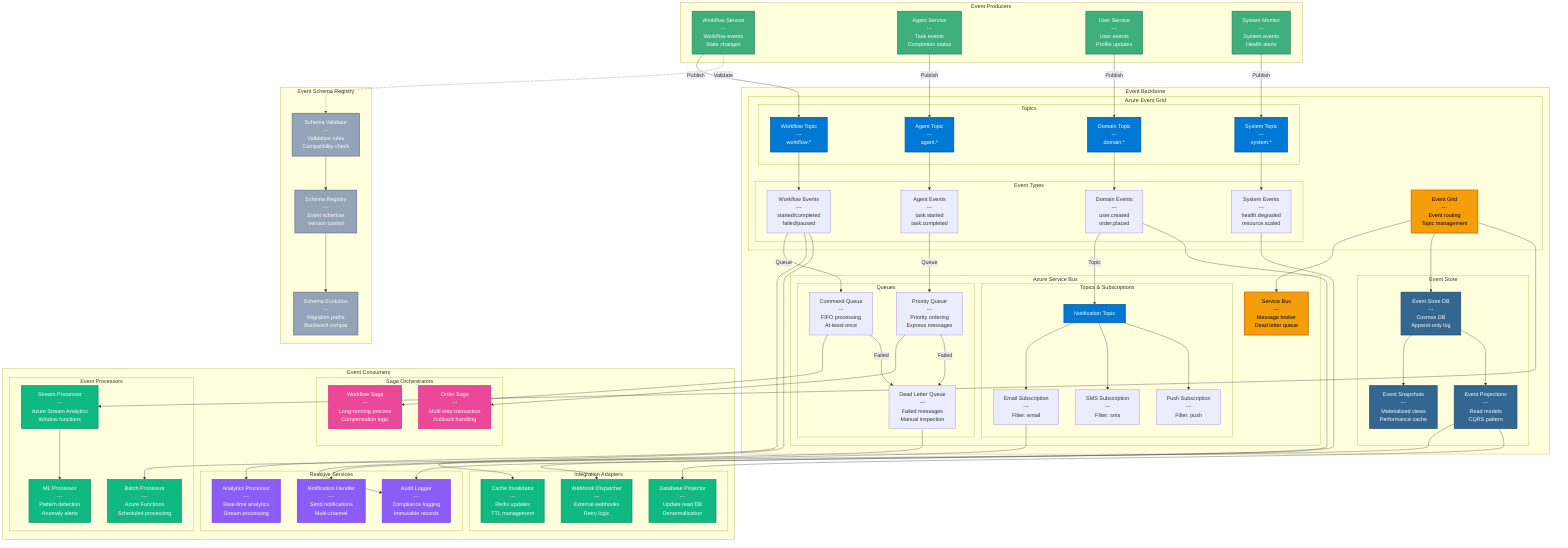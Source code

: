 %% Event-Driven Architecture Pattern
%% Shows asynchronous event-based communication between services
%% Establishes scalable, decoupled service integration patterns
%% Version: 1.0
%% Last Updated: 2025-10-14

graph TB
    subgraph "Event Producers"
        workflow_producer["Workflow Service<br/>---<br/>Workflow events<br/>State changes"]
        agent_producer["Agent Service<br/>---<br/>Task events<br/>Completion status"]
        user_producer["User Service<br/>---<br/>User events<br/>Profile updates"]
        system_producer["System Monitor<br/>---<br/>System events<br/>Health alerts"]
    end

    subgraph "Event Backbone"
        subgraph "Azure Event Grid"
            event_grid["Event Grid<br/>---<br/>Event routing<br/>Topic management"]

            subgraph "Topics"
                workflow_topic["Workflow Topic<br/>---<br/>workflow.*"]
                agent_topic["Agent Topic<br/>---<br/>agent.*"]
                system_topic["System Topic<br/>---<br/>system.*"]
                domain_topic["Domain Topic<br/>---<br/>domain.*"]
            end

            subgraph "Event Types"
                workflow_events["Workflow Events<br/>---<br/>started/completed<br/>failed/paused"]
                agent_events["Agent Events<br/>---<br/>task.started<br/>task.completed"]
                system_events["System Events<br/>---<br/>health.degraded<br/>resource.scaled"]
                domain_events["Domain Events<br/>---<br/>user.created<br/>order.placed"]
            end
        end

        subgraph "Azure Service Bus"
            service_bus["Service Bus<br/>---<br/>Message broker<br/>Dead letter queue"]

            subgraph "Queues"
                command_queue["Command Queue<br/>---<br/>FIFO processing<br/>At-least-once"]
                priority_queue["Priority Queue<br/>---<br/>Priority ordering<br/>Express messages"]
                dlq["Dead Letter Queue<br/>---<br/>Failed messages<br/>Manual inspection"]
            end

            subgraph "Topics & Subscriptions"
                notification_topic["Notification Topic"]
                email_subscription["Email Subscription<br/>---<br/>Filter: email"]
                sms_subscription["SMS Subscription<br/>---<br/>Filter: sms"]
                push_subscription["Push Subscription<br/>---<br/>Filter: push"]
            end
        end

        subgraph "Event Store"
            event_store_db["Event Store DB<br/>---<br/>Cosmos DB<br/>Append-only log"]
            event_snapshots["Event Snapshots<br/>---<br/>Materialized views<br/>Performance cache"]
            event_projections["Event Projections<br/>---<br/>Read models<br/>CQRS pattern"]
        end
    end

    subgraph "Event Consumers"
        subgraph "Reactive Services"
            notification_handler["Notification Handler<br/>---<br/>Send notifications<br/>Multi-channel"]
            analytics_processor["Analytics Processor<br/>---<br/>Real-time analytics<br/>Stream processing"]
            audit_logger["Audit Logger<br/>---<br/>Compliance logging<br/>Immutable records"]
        end

        subgraph "Saga Orchestrators"
            workflow_saga["Workflow Saga<br/>---<br/>Long-running process<br/>Compensation logic"]
            order_saga["Order Saga<br/>---<br/>Multi-step transaction<br/>Rollback handling"]
        end

        subgraph "Event Processors"
            stream_processor["Stream Processor<br/>---<br/>Azure Stream Analytics<br/>Window functions"]
            batch_processor["Batch Processor<br/>---<br/>Azure Functions<br/>Scheduled processing"]
            ml_processor["ML Processor<br/>---<br/>Pattern detection<br/>Anomaly alerts"]
        end

        subgraph "Integration Adapters"
            webhook_dispatcher["Webhook Dispatcher<br/>---<br/>External webhooks<br/>Retry logic"]
            database_projector["Database Projector<br/>---<br/>Update read DB<br/>Denormalization"]
            cache_invalidator["Cache Invalidator<br/>---<br/>Redis updates<br/>TTL management"]
        end
    end

    subgraph "Event Schema Registry"
        schema_registry["Schema Registry<br/>---<br/>Event schemas<br/>Version control"]
        schema_validator["Schema Validator<br/>---<br/>Validation rules<br/>Compatibility check"]
        schema_evolution["Schema Evolution<br/>---<br/>Migration paths<br/>Backward compat"]
    end

    %% Producer connections
    workflow_producer -->|Publish| workflow_topic
    agent_producer -->|Publish| agent_topic
    user_producer -->|Publish| domain_topic
    system_producer -->|Publish| system_topic

    %% Event Grid routing
    workflow_topic --> workflow_events
    agent_topic --> agent_events
    system_topic --> system_events
    domain_topic --> domain_events

    event_grid --> service_bus
    event_grid --> event_store_db

    %% Service Bus routing
    workflow_events -->|Queue| command_queue
    agent_events -->|Queue| priority_queue
    domain_events -->|Topic| notification_topic

    notification_topic --> email_subscription
    notification_topic --> sms_subscription
    notification_topic --> push_subscription

    %% Event Store
    event_store_db --> event_snapshots
    event_store_db --> event_projections

    %% Consumer connections
    email_subscription --> notification_handler
    command_queue --> workflow_saga
    priority_queue --> order_saga

    workflow_events --> analytics_processor
    system_events --> audit_logger

    event_grid --> stream_processor
    event_projections --> batch_processor
    stream_processor --> ml_processor

    domain_events --> webhook_dispatcher
    event_projections --> database_projector
    workflow_events --> cache_invalidator

    %% Schema validation
    workflow_producer -.->|Validate| schema_validator
    schema_validator --> schema_registry
    schema_registry --> schema_evolution

    %% Failed message handling
    command_queue -->|Failed| dlq
    priority_queue -->|Failed| dlq
    dlq --> audit_logger

    %% Apply semantic color coding
    classDef producer fill:#3eaf7c,stroke:#2d8659,color:#fff,stroke-width:2px
    classDef backbone fill:#f59e0b,stroke:#d97706,color:#000,stroke-width:3px
    classDef topic fill:#0078d4,stroke:#005a9e,color:#fff,stroke-width:2px
    classDef consumer fill:#8b5cf6,stroke:#7c3aed,color:#fff,stroke-width:2px
    classDef saga fill:#ec4899,stroke:#db2777,color:#fff,stroke-width:2px
    classDef processor fill:#10b981,stroke:#059669,color:#fff,stroke-width:2px
    classDef schema fill:#94a3b8,stroke:#64748b,color:#fff,stroke-width:2px
    classDef store fill:#336791,stroke:#254a6b,color:#fff,stroke-width:2px

    class workflow_producer,agent_producer,user_producer,system_producer producer
    class event_grid,service_bus backbone
    class workflow_topic,agent_topic,system_topic,domain_topic,notification_topic topic
    class notification_handler,analytics_processor,audit_logger consumer
    class workflow_saga,order_saga saga
    class stream_processor,batch_processor,ml_processor,webhook_dispatcher,database_projector,cache_invalidator processor
    class schema_registry,schema_validator,schema_evolution schema
    class event_store_db,event_snapshots,event_projections store
